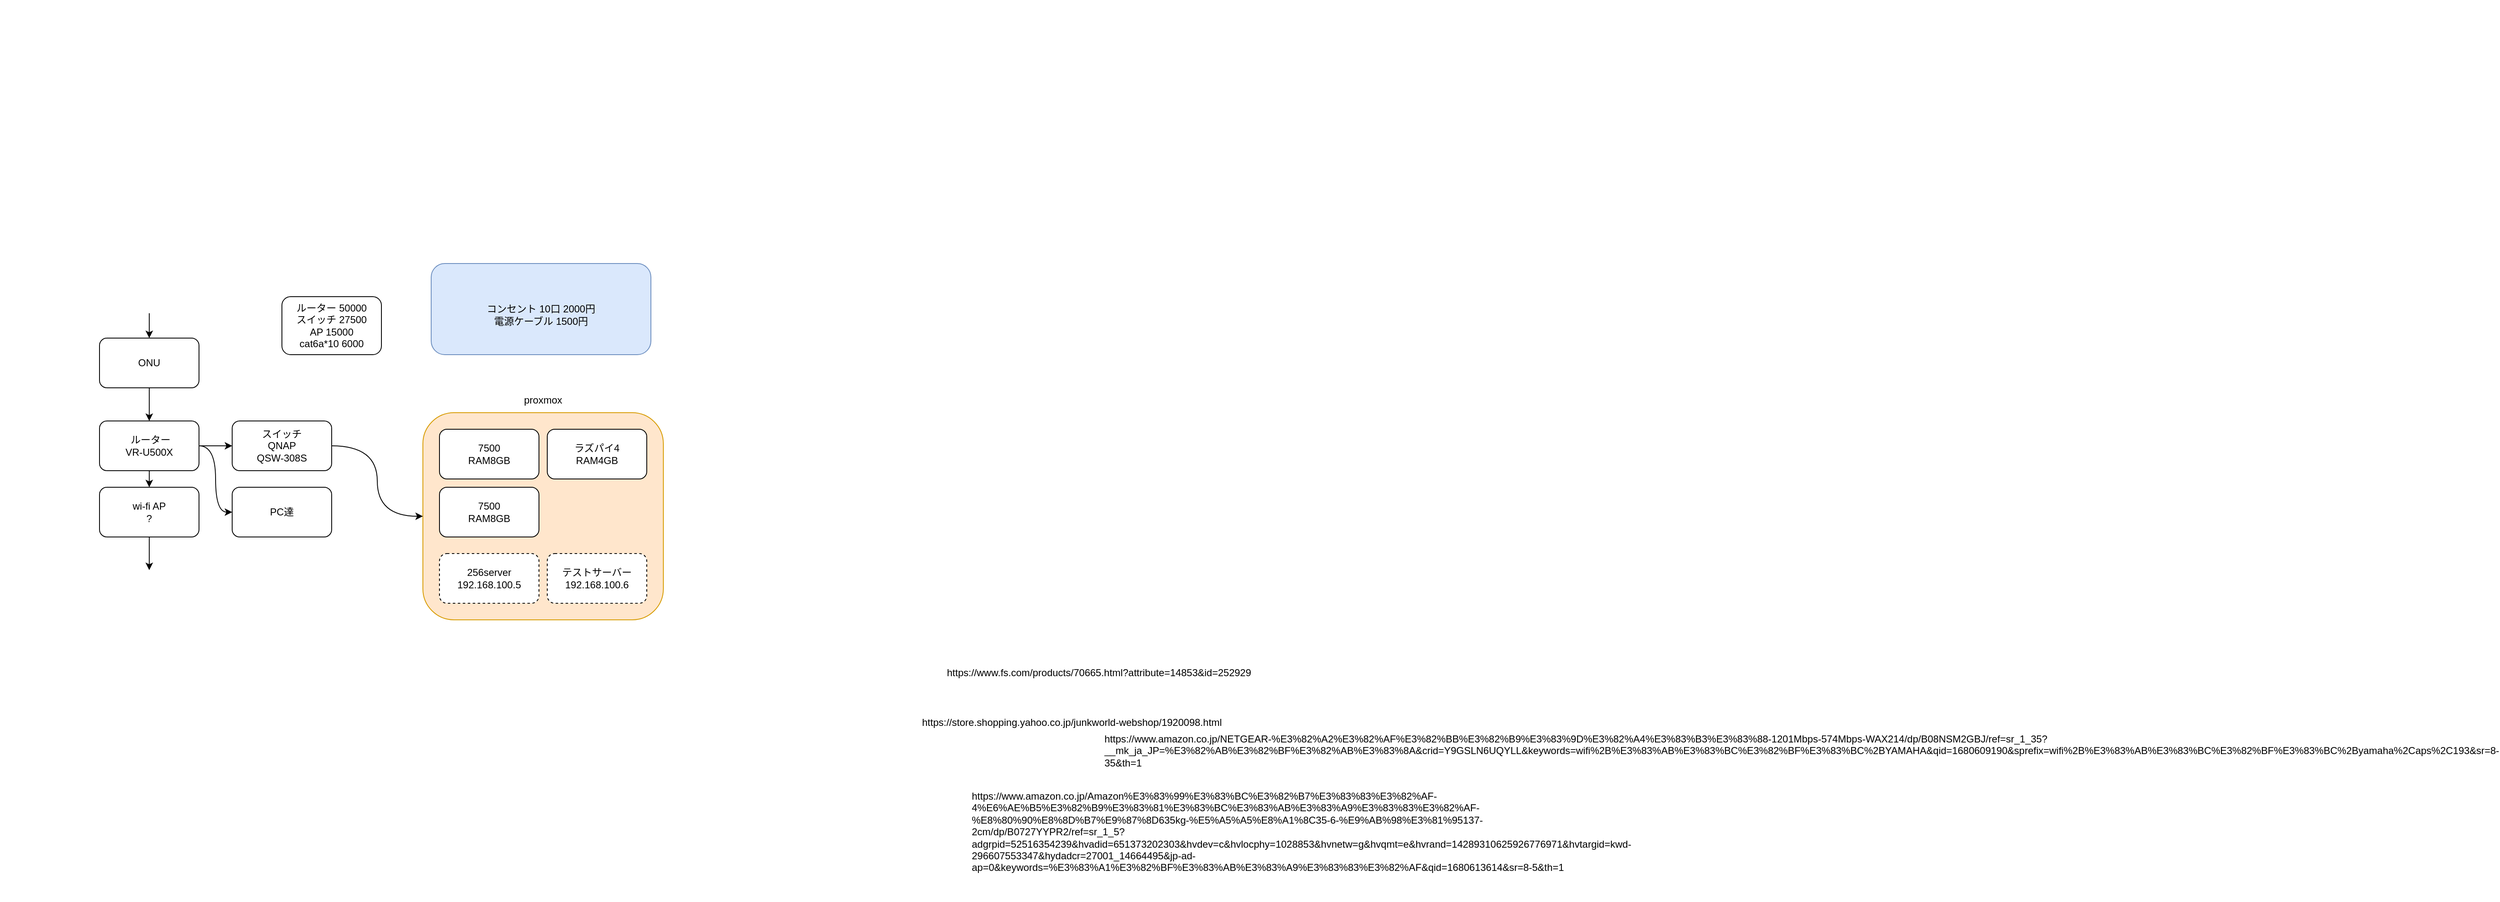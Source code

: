 <mxfile version="12.2.4" pages="1"><diagram name="ページ1" id="xLQCDAmf5PBo9rIZJSo1"><mxGraphModel dx="1190" dy="621" grid="1" gridSize="10" guides="1" tooltips="1" connect="1" arrows="1" fold="1" page="1" pageScale="1" pageWidth="1920" pageHeight="1200" math="0" shadow="0"><root><mxCell id="0"/><mxCell id="1" parent="0"/><mxCell id="A7yuD-NB9NreWWm13fsI-6" value="" style="rounded=1;whiteSpace=wrap;html=1;fillColor=#ffe6cc;strokeColor=#d79b00;" parent="1" vertex="1"><mxGeometry x="590" y="750" width="290" height="250" as="geometry"/></mxCell><mxCell id="_JvsX8THgw-TWJrfFtXN-19" style="edgeStyle=orthogonalEdgeStyle;rounded=0;orthogonalLoop=1;jettySize=auto;html=1;exitX=0.5;exitY=1;exitDx=0;exitDy=0;" parent="1" edge="1"><mxGeometry relative="1" as="geometry"><mxPoint x="585" y="260" as="sourcePoint"/><mxPoint x="585" y="260" as="targetPoint"/></mxGeometry></mxCell><mxCell id="Ne4elDphhEsGnwLvsL7U-7" value="ラズパイ4&lt;br&gt;RAM4GB" style="rounded=1;whiteSpace=wrap;html=1;" parent="1" vertex="1"><mxGeometry x="740" y="770" width="120" height="60" as="geometry"/></mxCell><mxCell id="Ne4elDphhEsGnwLvsL7U-8" value="7500&lt;br&gt;RAM8GB" style="rounded=1;whiteSpace=wrap;html=1;" parent="1" vertex="1"><mxGeometry x="610" y="770" width="120" height="60" as="geometry"/></mxCell><mxCell id="Ne4elDphhEsGnwLvsL7U-9" value="7500&lt;br&gt;RAM8GB" style="rounded=1;whiteSpace=wrap;html=1;" parent="1" vertex="1"><mxGeometry x="610" y="840" width="120" height="60" as="geometry"/></mxCell><mxCell id="Ne4elDphhEsGnwLvsL7U-11" value="proxmox" style="text;html=1;strokeColor=none;fillColor=none;align=center;verticalAlign=middle;whiteSpace=wrap;rounded=0;" parent="1" vertex="1"><mxGeometry x="705" y="720" width="60" height="30" as="geometry"/></mxCell><mxCell id="Ne4elDphhEsGnwLvsL7U-12" style="edgeStyle=orthogonalEdgeStyle;rounded=0;orthogonalLoop=1;jettySize=auto;html=1;exitX=0.5;exitY=1;exitDx=0;exitDy=0;" parent="1" edge="1"><mxGeometry relative="1" as="geometry"><mxPoint x="835" y="865" as="sourcePoint"/><mxPoint x="835" y="865" as="targetPoint"/></mxGeometry></mxCell><mxCell id="A7yuD-NB9NreWWm13fsI-29" style="edgeStyle=orthogonalEdgeStyle;rounded=0;orthogonalLoop=1;jettySize=auto;html=1;exitX=0.5;exitY=1;exitDx=0;exitDy=0;entryX=0.5;entryY=0;entryDx=0;entryDy=0;" parent="1" source="Ne4elDphhEsGnwLvsL7U-14" target="Ne4elDphhEsGnwLvsL7U-17" edge="1"><mxGeometry relative="1" as="geometry"/></mxCell><mxCell id="Ne4elDphhEsGnwLvsL7U-14" value="ONU" style="rounded=1;whiteSpace=wrap;html=1;" parent="1" vertex="1"><mxGeometry x="200" y="660" width="120" height="60" as="geometry"/></mxCell><mxCell id="A7yuD-NB9NreWWm13fsI-36" style="edgeStyle=orthogonalEdgeStyle;rounded=0;orthogonalLoop=1;jettySize=auto;html=1;exitX=1;exitY=0.5;exitDx=0;exitDy=0;" parent="1" source="Ne4elDphhEsGnwLvsL7U-17" target="A7yuD-NB9NreWWm13fsI-35" edge="1"><mxGeometry relative="1" as="geometry"/></mxCell><mxCell id="A7yuD-NB9NreWWm13fsI-41" style="edgeStyle=orthogonalEdgeStyle;rounded=0;orthogonalLoop=1;jettySize=auto;html=1;exitX=0.5;exitY=1;exitDx=0;exitDy=0;entryX=0.5;entryY=0;entryDx=0;entryDy=0;" parent="1" source="Ne4elDphhEsGnwLvsL7U-17" target="A7yuD-NB9NreWWm13fsI-31" edge="1"><mxGeometry relative="1" as="geometry"/></mxCell><mxCell id="8" style="edgeStyle=orthogonalEdgeStyle;rounded=0;orthogonalLoop=1;jettySize=auto;html=1;exitX=1;exitY=0.5;exitDx=0;exitDy=0;entryX=0;entryY=0.5;entryDx=0;entryDy=0;fontColor=none;curved=1;" parent="1" source="Ne4elDphhEsGnwLvsL7U-17" target="7" edge="1"><mxGeometry relative="1" as="geometry"/></mxCell><mxCell id="Ne4elDphhEsGnwLvsL7U-17" value="&amp;nbsp;ルーター&lt;br&gt;VR-U500X" style="rounded=1;whiteSpace=wrap;html=1;" parent="1" vertex="1"><mxGeometry x="200" y="760" width="120" height="60" as="geometry"/></mxCell><mxCell id="Ne4elDphhEsGnwLvsL7U-32" value="256server&lt;br&gt;192.168.100.5" style="rounded=1;whiteSpace=wrap;html=1;dashed=1;" parent="1" vertex="1"><mxGeometry x="610" y="920" width="120" height="60" as="geometry"/></mxCell><mxCell id="A7yuD-NB9NreWWm13fsI-45" style="edgeStyle=orthogonalEdgeStyle;rounded=0;orthogonalLoop=1;jettySize=auto;html=1;exitX=0.5;exitY=1;exitDx=0;exitDy=0;entryX=0.5;entryY=0;entryDx=0;entryDy=0;" parent="1" source="A7yuD-NB9NreWWm13fsI-31" target="A7yuD-NB9NreWWm13fsI-44" edge="1"><mxGeometry relative="1" as="geometry"/></mxCell><mxCell id="A7yuD-NB9NreWWm13fsI-31" value="wi-fi AP&lt;br&gt;?" style="rounded=1;whiteSpace=wrap;html=1;" parent="1" vertex="1"><mxGeometry x="200" y="840" width="120" height="60" as="geometry"/></mxCell><mxCell id="A7yuD-NB9NreWWm13fsI-37" style="edgeStyle=orthogonalEdgeStyle;rounded=0;orthogonalLoop=1;jettySize=auto;html=1;exitX=1;exitY=0.5;exitDx=0;exitDy=0;curved=1;" parent="1" source="A7yuD-NB9NreWWm13fsI-35" target="A7yuD-NB9NreWWm13fsI-6" edge="1"><mxGeometry relative="1" as="geometry"/></mxCell><mxCell id="A7yuD-NB9NreWWm13fsI-35" value="スイッチ&lt;br&gt;QNAP&lt;br&gt;QSW-308S" style="rounded=1;whiteSpace=wrap;html=1;" parent="1" vertex="1"><mxGeometry x="360" y="760" width="120" height="60" as="geometry"/></mxCell><mxCell id="A7yuD-NB9NreWWm13fsI-40" value="テストサーバー&lt;br&gt;192.168.100.6" style="rounded=1;whiteSpace=wrap;html=1;dashed=1;" parent="1" vertex="1"><mxGeometry x="740" y="920" width="120" height="60" as="geometry"/></mxCell><mxCell id="A7yuD-NB9NreWWm13fsI-44" value="" style="shape=image;verticalLabelPosition=bottom;labelBackgroundColor=default;verticalAlign=top;aspect=fixed;imageAspect=0;image=https://4.bp.blogspot.com/-cC8ybC_4nUg/VGX8pO9cLhI/AAAAAAAApKQ/ZToS-DsItD4/s800/smartphone.png;" parent="1" vertex="1"><mxGeometry x="215.5" y="940" width="89" height="96.62" as="geometry"/></mxCell><mxCell id="A7yuD-NB9NreWWm13fsI-50" value="" style="shape=image;verticalLabelPosition=bottom;labelBackgroundColor=default;verticalAlign=top;aspect=fixed;imageAspect=0;image=https://3.bp.blogspot.com/-M1fnP-Dt1O8/UnXnVo1oQ6I/AAAAAAAAaNg/B2j3SeMv08s/s800/kaden_wifi_router.png;" parent="1" vertex="1"><mxGeometry x="80" y="840.96" width="120" height="148.56" as="geometry"/></mxCell><mxCell id="A7yuD-NB9NreWWm13fsI-51" value="" style="shape=image;verticalLabelPosition=bottom;labelBackgroundColor=default;verticalAlign=top;aspect=fixed;imageAspect=0;image=https://3.bp.blogspot.com/-I8HCRgNYKck/VwIjFJFUxOI/AAAAAAAA5eY/JKAGCor2_vAscgAs2KZheSTjTvjcNWwlw/w1200-h630-p-k-no-nu/computer_switching_hub.png;" parent="1" vertex="1"><mxGeometry x="80" y="750" width="120" height="63" as="geometry"/></mxCell><mxCell id="A7yuD-NB9NreWWm13fsI-53" style="edgeStyle=orthogonalEdgeStyle;rounded=0;orthogonalLoop=1;jettySize=auto;html=1;exitX=0.5;exitY=1;exitDx=0;exitDy=0;entryX=0.5;entryY=0;entryDx=0;entryDy=0;" parent="1" source="A7yuD-NB9NreWWm13fsI-52" target="Ne4elDphhEsGnwLvsL7U-14" edge="1"><mxGeometry relative="1" as="geometry"/></mxCell><mxCell id="A7yuD-NB9NreWWm13fsI-52" value="" style="shape=image;verticalLabelPosition=bottom;labelBackgroundColor=default;verticalAlign=top;aspect=fixed;imageAspect=0;image=https://2.bp.blogspot.com/-G7I5-jZulFA/W64Dm3TOziI/AAAAAAABPII/bbbBgzJA_5AHvFjWiCnNkkMnTDfpL_n6QCLcBGAs/s800/internet_mark.png;" parent="1" vertex="1"><mxGeometry x="185" y="480" width="150" height="150" as="geometry"/></mxCell><mxCell id="vOR66a46oPCHls7FPRXo-1" value="&lt;br&gt;コンセント 10口 2000円&lt;br&gt;&lt;div&gt;&lt;span&gt;電源ケーブル 1500円&lt;/span&gt;&lt;br&gt;&lt;/div&gt;" style="rounded=1;whiteSpace=wrap;html=1;fillColor=#dae8fc;strokeColor=#6c8ebf;" parent="1" vertex="1"><mxGeometry x="600" y="570" width="265" height="110" as="geometry"/></mxCell><mxCell id="Pi0AN1T3krZR4brLRviC-1" value="https://www.amazon.co.jp/Amazon%E3%83%99%E3%83%BC%E3%82%B7%E3%83%83%E3%82%AF-4%E6%AE%B5%E3%82%B9%E3%83%81%E3%83%BC%E3%83%AB%E3%83%A9%E3%83%83%E3%82%AF-%E8%80%90%E8%8D%B7%E9%87%8D635kg-%E5%A5%A5%E8%A1%8C35-6-%E9%AB%98%E3%81%95137-2cm/dp/B0727YYPR2/ref=sr_1_5?adgrpid=52516354239&amp;hvadid=651373202303&amp;hvdev=c&amp;hvlocphy=1028853&amp;hvnetw=g&amp;hvqmt=e&amp;hvrand=14289310625926776971&amp;hvtargid=kwd-296607553347&amp;hydadcr=27001_14664495&amp;jp-ad-ap=0&amp;keywords=%E3%83%A1%E3%82%BF%E3%83%AB%E3%83%A9%E3%83%83%E3%82%AF&amp;qid=1680613614&amp;sr=8-5&amp;th=1" style="text;whiteSpace=wrap;html=1;" parent="1" vertex="1"><mxGeometry x="1250" y="1199.02" width="150" height="140" as="geometry"/></mxCell><mxCell id="Pi0AN1T3krZR4brLRviC-2" value="https://www.amazon.co.jp/NETGEAR-%E3%82%A2%E3%82%AF%E3%82%BB%E3%82%B9%E3%83%9D%E3%82%A4%E3%83%B3%E3%83%88-1201Mbps-574Mbps-WAX214/dp/B08NSM2GBJ/ref=sr_1_35?__mk_ja_JP=%E3%82%AB%E3%82%BF%E3%82%AB%E3%83%8A&amp;crid=Y9GSLN6UQYLL&amp;keywords=wifi%2B%E3%83%AB%E3%83%BC%E3%82%BF%E3%83%BC%2BYAMAHA&amp;qid=1680609190&amp;sprefix=wifi%2B%E3%83%AB%E3%83%BC%E3%82%BF%E3%83%BC%2Byamaha%2Caps%2C193&amp;sr=8-35&amp;th=1" style="text;whiteSpace=wrap;html=1;" parent="1" vertex="1"><mxGeometry x="1410" y="1130" width="560" height="100" as="geometry"/></mxCell><UserObject label="https://www.fs.com/products/70665.html?attribute=14853&amp;id=252929" link="https://www.fs.com/products/70665.html?attribute=14853&amp;id=252929" id="Pi0AN1T3krZR4brLRviC-3"><mxCell style="text;whiteSpace=wrap;html=1;" parent="1" vertex="1"><mxGeometry x="1220" y="1050" width="400" height="40" as="geometry"/></mxCell></UserObject><UserObject label="https://store.shopping.yahoo.co.jp/junkworld-webshop/1920098.html" link="https://store.shopping.yahoo.co.jp/junkworld-webshop/1920098.html" id="Pi0AN1T3krZR4brLRviC-4"><mxCell style="text;whiteSpace=wrap;html=1;" parent="1" vertex="1"><mxGeometry x="1190" y="1110" width="400" height="40" as="geometry"/></mxCell></UserObject><mxCell id="7" value="PC達" style="rounded=1;whiteSpace=wrap;html=1;fontColor=none;" parent="1" vertex="1"><mxGeometry x="360" y="840" width="120" height="60" as="geometry"/></mxCell><mxCell id="10" value="ルーター 50000&lt;br&gt;スイッチ 27500&lt;br&gt;AP 15000&lt;br&gt;cat6a*10 6000" style="rounded=1;whiteSpace=wrap;html=1;fontColor=none;" parent="1" vertex="1"><mxGeometry x="420" y="610" width="120" height="70" as="geometry"/></mxCell></root></mxGraphModel></diagram></mxfile>